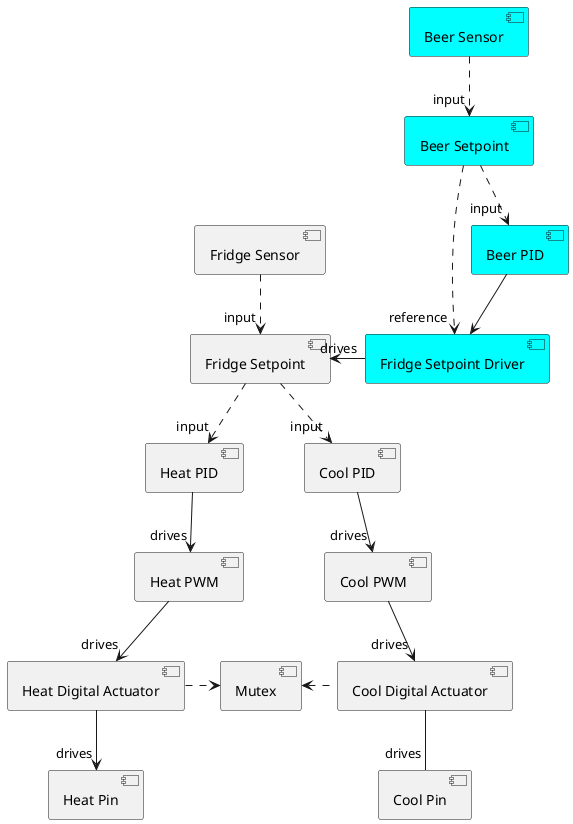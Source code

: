@startuml Beer Offset Control Chain
component heat_PID as "Heat PID"
component heat_PWM as "Heat PWM"
component heat_Digital as "Heat Digital Actuator"
component heat_Pin as "Heat Pin"

component cool_PID as "Cool PID"
component cool_PWM as "Cool PWM"
component cool_Digital as "Cool Digital Actuator"
component cool_Pin as "Cool Pin"

component fridge_Setpoint as "Fridge Setpoint"
component fridge_Sensor as "Fridge Sensor"

component Mutex

component beer_PID as "Beer PID" #Cyan
component beer_Setpoint as "Beer Setpoint" #Cyan
component beer_Sensor as "Beer Sensor" #Cyan
component beer_Offset as "Fridge Setpoint Driver" #Cyan

fridge_Sensor .down.> "input" fridge_Setpoint
fridge_Setpoint .down.> "input" heat_PID
fridge_Setpoint .down.> "input" cool_PID

heat_PID -down-> "drives" heat_PWM
heat_PWM -down-> "drives" heat_Digital
heat_Digital .right.> Mutex
heat_Digital -down-> "drives" heat_Pin

cool_PID -down-> "drives" cool_PWM
cool_PWM -down-> "drives" cool_Digital
cool_Digital .left.> Mutex
cool_Digital -down- "drives" cool_Pin

beer_Sensor .down.> "input" beer_Setpoint
beer_Setpoint .down.> "input" beer_PID
beer_Setpoint .down.> "reference" beer_Offset
beer_PID -down-> beer_Offset
beer_Offset -left-> "drives" fridge_Setpoint

@enduml